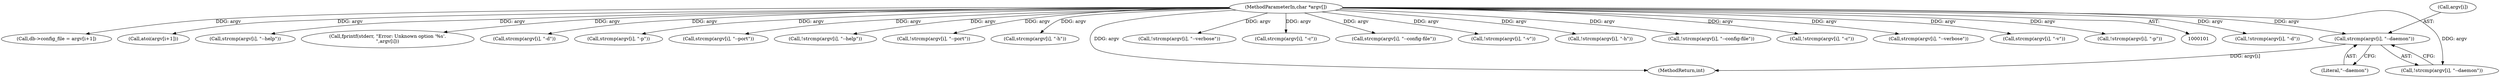 digraph "0_mosquitto_9097577b49b7fdcf45d30975976dd93808ccc0c4@API" {
"1000182" [label="(Call,strcmp(argv[i], \"--daemon\"))"];
"1000105" [label="(MethodParameterIn,char *argv[])"];
"1000175" [label="(Call,!strcmp(argv[i], \"-d\"))"];
"1000141" [label="(Call,db->config_file = argv[i+1])"];
"1000237" [label="(Call,atoi(argv[i+1]))"];
"1000105" [label="(MethodParameterIn,char *argv[])"];
"1000183" [label="(Call,argv[i])"];
"1000186" [label="(Literal,\"--daemon\")"];
"1000203" [label="(Call,strcmp(argv[i], \"--help\"))"];
"1000312" [label="(Call,fprintf(stderr, \"Error: Unknown option '%s'.\n\",argv[i]))"];
"1000176" [label="(Call,strcmp(argv[i], \"-d\"))"];
"1000216" [label="(Call,strcmp(argv[i], \"-p\"))"];
"1000222" [label="(Call,strcmp(argv[i], \"--port\"))"];
"1000202" [label="(Call,!strcmp(argv[i], \"--help\"))"];
"1000221" [label="(Call,!strcmp(argv[i], \"--port\"))"];
"1000197" [label="(Call,strcmp(argv[i], \"-h\"))"];
"1000953" [label="(MethodReturn,int)"];
"1000298" [label="(Call,!strcmp(argv[i], \"--verbose\"))"];
"1000122" [label="(Call,strcmp(argv[i], \"-c\"))"];
"1000128" [label="(Call,strcmp(argv[i], \"--config-file\"))"];
"1000292" [label="(Call,!strcmp(argv[i], \"-v\"))"];
"1000196" [label="(Call,!strcmp(argv[i], \"-h\"))"];
"1000127" [label="(Call,!strcmp(argv[i], \"--config-file\"))"];
"1000181" [label="(Call,!strcmp(argv[i], \"--daemon\"))"];
"1000121" [label="(Call,!strcmp(argv[i], \"-c\"))"];
"1000299" [label="(Call,strcmp(argv[i], \"--verbose\"))"];
"1000182" [label="(Call,strcmp(argv[i], \"--daemon\"))"];
"1000293" [label="(Call,strcmp(argv[i], \"-v\"))"];
"1000215" [label="(Call,!strcmp(argv[i], \"-p\"))"];
"1000182" -> "1000181"  [label="AST: "];
"1000182" -> "1000186"  [label="CFG: "];
"1000183" -> "1000182"  [label="AST: "];
"1000186" -> "1000182"  [label="AST: "];
"1000181" -> "1000182"  [label="CFG: "];
"1000182" -> "1000953"  [label="DDG: argv[i]"];
"1000105" -> "1000182"  [label="DDG: argv"];
"1000105" -> "1000101"  [label="AST: "];
"1000105" -> "1000953"  [label="DDG: argv"];
"1000105" -> "1000121"  [label="DDG: argv"];
"1000105" -> "1000122"  [label="DDG: argv"];
"1000105" -> "1000127"  [label="DDG: argv"];
"1000105" -> "1000128"  [label="DDG: argv"];
"1000105" -> "1000141"  [label="DDG: argv"];
"1000105" -> "1000175"  [label="DDG: argv"];
"1000105" -> "1000176"  [label="DDG: argv"];
"1000105" -> "1000181"  [label="DDG: argv"];
"1000105" -> "1000196"  [label="DDG: argv"];
"1000105" -> "1000197"  [label="DDG: argv"];
"1000105" -> "1000202"  [label="DDG: argv"];
"1000105" -> "1000203"  [label="DDG: argv"];
"1000105" -> "1000215"  [label="DDG: argv"];
"1000105" -> "1000216"  [label="DDG: argv"];
"1000105" -> "1000221"  [label="DDG: argv"];
"1000105" -> "1000222"  [label="DDG: argv"];
"1000105" -> "1000237"  [label="DDG: argv"];
"1000105" -> "1000292"  [label="DDG: argv"];
"1000105" -> "1000293"  [label="DDG: argv"];
"1000105" -> "1000298"  [label="DDG: argv"];
"1000105" -> "1000299"  [label="DDG: argv"];
"1000105" -> "1000312"  [label="DDG: argv"];
}
